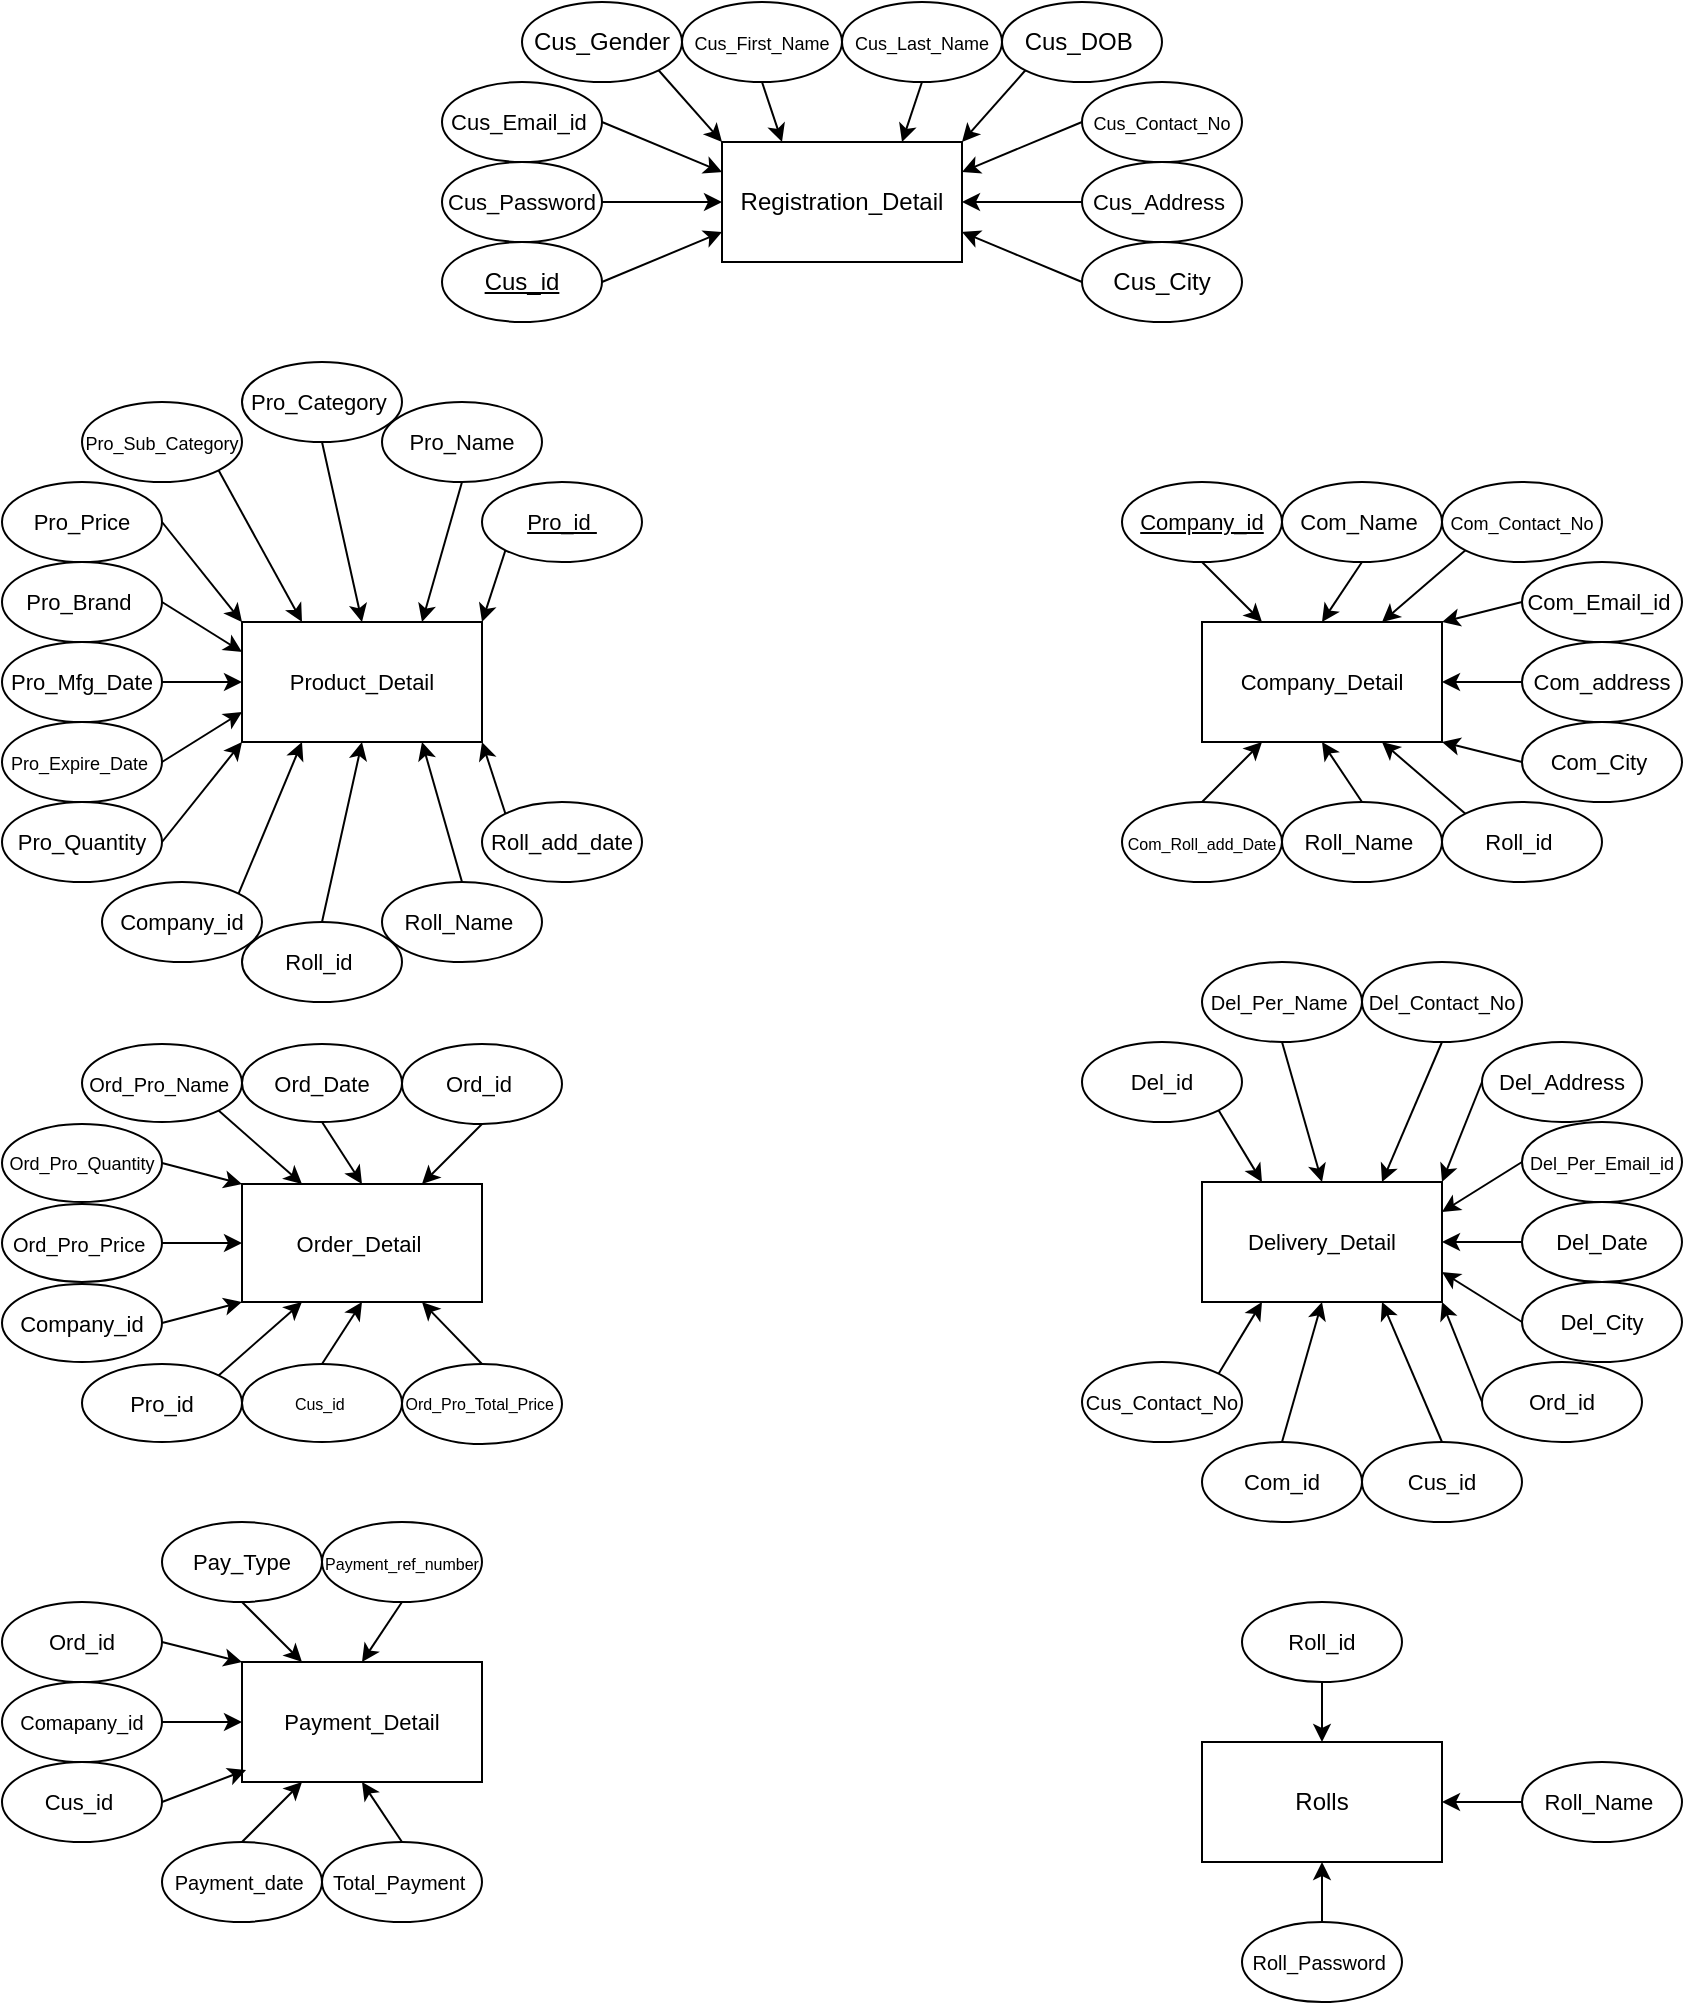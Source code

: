 <mxfile version="20.3.0" type="device"><diagram id="hBMPsAE2N7qUpbI9i4XN" name="Page-1"><mxGraphModel dx="868" dy="488" grid="1" gridSize="10" guides="1" tooltips="1" connect="1" arrows="1" fold="1" page="0" pageScale="1" pageWidth="850" pageHeight="1100" math="0" shadow="0"><root><mxCell id="0"/><mxCell id="1" parent="0"/><mxCell id="A3u_WLfaqx97i7VMWhvK-1" value="Registration_Detail" style="rounded=0;whiteSpace=wrap;html=1;" vertex="1" parent="1"><mxGeometry x="360" y="110" width="120" height="60" as="geometry"/></mxCell><mxCell id="A3u_WLfaqx97i7VMWhvK-28" style="edgeStyle=none;rounded=0;orthogonalLoop=1;jettySize=auto;html=1;exitX=1;exitY=0.5;exitDx=0;exitDy=0;entryX=0;entryY=0.25;entryDx=0;entryDy=0;fontSize=11;" edge="1" parent="1" source="A3u_WLfaqx97i7VMWhvK-2" target="A3u_WLfaqx97i7VMWhvK-1"><mxGeometry relative="1" as="geometry"/></mxCell><mxCell id="A3u_WLfaqx97i7VMWhvK-2" value="&lt;font style=&quot;font-size: 11px;&quot;&gt;Cus_Email_id&amp;nbsp;&lt;/font&gt;" style="ellipse;whiteSpace=wrap;html=1;" vertex="1" parent="1"><mxGeometry x="220" y="80" width="80" height="40" as="geometry"/></mxCell><mxCell id="A3u_WLfaqx97i7VMWhvK-30" style="edgeStyle=none;rounded=0;orthogonalLoop=1;jettySize=auto;html=1;exitX=1;exitY=0.5;exitDx=0;exitDy=0;entryX=0;entryY=0.75;entryDx=0;entryDy=0;fontSize=11;" edge="1" parent="1" source="A3u_WLfaqx97i7VMWhvK-3" target="A3u_WLfaqx97i7VMWhvK-1"><mxGeometry relative="1" as="geometry"/></mxCell><mxCell id="A3u_WLfaqx97i7VMWhvK-3" value="&lt;u&gt;Cus_id&lt;/u&gt;" style="ellipse;whiteSpace=wrap;html=1;" vertex="1" parent="1"><mxGeometry x="220" y="160" width="80" height="40" as="geometry"/></mxCell><mxCell id="A3u_WLfaqx97i7VMWhvK-29" style="edgeStyle=none;rounded=0;orthogonalLoop=1;jettySize=auto;html=1;exitX=1;exitY=0.5;exitDx=0;exitDy=0;entryX=0;entryY=0.5;entryDx=0;entryDy=0;fontSize=11;" edge="1" parent="1" source="A3u_WLfaqx97i7VMWhvK-4" target="A3u_WLfaqx97i7VMWhvK-1"><mxGeometry relative="1" as="geometry"/></mxCell><mxCell id="A3u_WLfaqx97i7VMWhvK-4" value="&lt;font style=&quot;font-size: 11px;&quot;&gt;Cus_Password&lt;/font&gt;" style="ellipse;whiteSpace=wrap;html=1;" vertex="1" parent="1"><mxGeometry x="220" y="120" width="80" height="40" as="geometry"/></mxCell><mxCell id="A3u_WLfaqx97i7VMWhvK-27" style="edgeStyle=none;rounded=0;orthogonalLoop=1;jettySize=auto;html=1;exitX=1;exitY=1;exitDx=0;exitDy=0;entryX=0;entryY=0;entryDx=0;entryDy=0;fontSize=11;" edge="1" parent="1" source="A3u_WLfaqx97i7VMWhvK-5" target="A3u_WLfaqx97i7VMWhvK-1"><mxGeometry relative="1" as="geometry"/></mxCell><mxCell id="A3u_WLfaqx97i7VMWhvK-5" value="Cus_Gender" style="ellipse;whiteSpace=wrap;html=1;" vertex="1" parent="1"><mxGeometry x="260" y="40" width="80" height="40" as="geometry"/></mxCell><mxCell id="A3u_WLfaqx97i7VMWhvK-26" style="edgeStyle=none;rounded=0;orthogonalLoop=1;jettySize=auto;html=1;exitX=0.5;exitY=1;exitDx=0;exitDy=0;entryX=0.25;entryY=0;entryDx=0;entryDy=0;fontSize=11;" edge="1" parent="1" source="A3u_WLfaqx97i7VMWhvK-6" target="A3u_WLfaqx97i7VMWhvK-1"><mxGeometry relative="1" as="geometry"/></mxCell><mxCell id="A3u_WLfaqx97i7VMWhvK-6" value="&lt;p style=&quot;line-height: 0.9;&quot;&gt;&lt;font style=&quot;font-size: 9px;&quot;&gt;Cus_First_Name&lt;/font&gt;&lt;/p&gt;" style="ellipse;whiteSpace=wrap;html=1;" vertex="1" parent="1"><mxGeometry x="340" y="40" width="80" height="40" as="geometry"/></mxCell><mxCell id="A3u_WLfaqx97i7VMWhvK-25" style="edgeStyle=none;rounded=0;orthogonalLoop=1;jettySize=auto;html=1;exitX=0.5;exitY=1;exitDx=0;exitDy=0;entryX=0.75;entryY=0;entryDx=0;entryDy=0;fontSize=11;" edge="1" parent="1" source="A3u_WLfaqx97i7VMWhvK-7" target="A3u_WLfaqx97i7VMWhvK-1"><mxGeometry relative="1" as="geometry"/></mxCell><mxCell id="A3u_WLfaqx97i7VMWhvK-7" value="&lt;font style=&quot;font-size: 9px;&quot;&gt;Cus_Last_Name&lt;/font&gt;" style="ellipse;whiteSpace=wrap;html=1;" vertex="1" parent="1"><mxGeometry x="420" y="40" width="80" height="40" as="geometry"/></mxCell><mxCell id="A3u_WLfaqx97i7VMWhvK-24" style="edgeStyle=none;rounded=0;orthogonalLoop=1;jettySize=auto;html=1;exitX=0;exitY=1;exitDx=0;exitDy=0;entryX=1;entryY=0;entryDx=0;entryDy=0;fontSize=11;" edge="1" parent="1" source="A3u_WLfaqx97i7VMWhvK-8" target="A3u_WLfaqx97i7VMWhvK-1"><mxGeometry relative="1" as="geometry"/></mxCell><mxCell id="A3u_WLfaqx97i7VMWhvK-8" value="Cus_DOB&amp;nbsp;" style="ellipse;whiteSpace=wrap;html=1;" vertex="1" parent="1"><mxGeometry x="500" y="40" width="80" height="40" as="geometry"/></mxCell><mxCell id="A3u_WLfaqx97i7VMWhvK-31" style="edgeStyle=none;rounded=0;orthogonalLoop=1;jettySize=auto;html=1;exitX=0;exitY=0.5;exitDx=0;exitDy=0;entryX=1;entryY=0.25;entryDx=0;entryDy=0;fontSize=11;" edge="1" parent="1" source="A3u_WLfaqx97i7VMWhvK-9" target="A3u_WLfaqx97i7VMWhvK-1"><mxGeometry relative="1" as="geometry"/></mxCell><mxCell id="A3u_WLfaqx97i7VMWhvK-9" value="&lt;span style=&quot;font-size: 9px;&quot;&gt;Cus_Contact_No&lt;/span&gt;" style="ellipse;whiteSpace=wrap;html=1;" vertex="1" parent="1"><mxGeometry x="540" y="80" width="80" height="40" as="geometry"/></mxCell><mxCell id="A3u_WLfaqx97i7VMWhvK-32" style="edgeStyle=none;rounded=0;orthogonalLoop=1;jettySize=auto;html=1;exitX=0;exitY=0.5;exitDx=0;exitDy=0;entryX=1;entryY=0.5;entryDx=0;entryDy=0;fontSize=11;" edge="1" parent="1" source="A3u_WLfaqx97i7VMWhvK-10" target="A3u_WLfaqx97i7VMWhvK-1"><mxGeometry relative="1" as="geometry"/></mxCell><mxCell id="A3u_WLfaqx97i7VMWhvK-10" value="&lt;font style=&quot;font-size: 11px;&quot;&gt;Cus_Address&amp;nbsp;&lt;/font&gt;" style="ellipse;whiteSpace=wrap;html=1;" vertex="1" parent="1"><mxGeometry x="540" y="120" width="80" height="40" as="geometry"/></mxCell><mxCell id="A3u_WLfaqx97i7VMWhvK-33" style="edgeStyle=none;rounded=0;orthogonalLoop=1;jettySize=auto;html=1;exitX=0;exitY=0.5;exitDx=0;exitDy=0;entryX=1;entryY=0.75;entryDx=0;entryDy=0;fontSize=11;" edge="1" parent="1" source="A3u_WLfaqx97i7VMWhvK-11" target="A3u_WLfaqx97i7VMWhvK-1"><mxGeometry relative="1" as="geometry"/></mxCell><mxCell id="A3u_WLfaqx97i7VMWhvK-11" value="Cus_City" style="ellipse;whiteSpace=wrap;html=1;" vertex="1" parent="1"><mxGeometry x="540" y="160" width="80" height="40" as="geometry"/></mxCell><mxCell id="A3u_WLfaqx97i7VMWhvK-34" value="Product_Detail" style="rounded=0;whiteSpace=wrap;html=1;fontSize=11;" vertex="1" parent="1"><mxGeometry x="120" y="350" width="120" height="60" as="geometry"/></mxCell><mxCell id="A3u_WLfaqx97i7VMWhvK-55" style="edgeStyle=none;rounded=0;orthogonalLoop=1;jettySize=auto;html=1;exitX=1;exitY=0.5;exitDx=0;exitDy=0;entryX=0;entryY=0.5;entryDx=0;entryDy=0;fontSize=9;" edge="1" parent="1" source="A3u_WLfaqx97i7VMWhvK-35" target="A3u_WLfaqx97i7VMWhvK-34"><mxGeometry relative="1" as="geometry"/></mxCell><mxCell id="A3u_WLfaqx97i7VMWhvK-35" value="Pro_Mfg_Date" style="ellipse;whiteSpace=wrap;html=1;fontSize=11;" vertex="1" parent="1"><mxGeometry y="360" width="80" height="40" as="geometry"/></mxCell><mxCell id="A3u_WLfaqx97i7VMWhvK-49" style="edgeStyle=none;rounded=0;orthogonalLoop=1;jettySize=auto;html=1;exitX=0;exitY=1;exitDx=0;exitDy=0;entryX=1;entryY=0;entryDx=0;entryDy=0;fontSize=9;" edge="1" parent="1" source="A3u_WLfaqx97i7VMWhvK-37" target="A3u_WLfaqx97i7VMWhvK-34"><mxGeometry relative="1" as="geometry"/></mxCell><mxCell id="A3u_WLfaqx97i7VMWhvK-37" value="&lt;u&gt;Pro_id&amp;nbsp;&lt;/u&gt;" style="ellipse;whiteSpace=wrap;html=1;fontSize=11;" vertex="1" parent="1"><mxGeometry x="240" y="280" width="80" height="40" as="geometry"/></mxCell><mxCell id="A3u_WLfaqx97i7VMWhvK-51" style="edgeStyle=none;rounded=0;orthogonalLoop=1;jettySize=auto;html=1;exitX=0.5;exitY=1;exitDx=0;exitDy=0;entryX=0.5;entryY=0;entryDx=0;entryDy=0;fontSize=9;" edge="1" parent="1" source="A3u_WLfaqx97i7VMWhvK-38" target="A3u_WLfaqx97i7VMWhvK-34"><mxGeometry relative="1" as="geometry"/></mxCell><mxCell id="A3u_WLfaqx97i7VMWhvK-38" value="Pro_Category&amp;nbsp;" style="ellipse;whiteSpace=wrap;html=1;fontSize=11;" vertex="1" parent="1"><mxGeometry x="120" y="220" width="80" height="40" as="geometry"/></mxCell><mxCell id="A3u_WLfaqx97i7VMWhvK-59" style="edgeStyle=none;rounded=0;orthogonalLoop=1;jettySize=auto;html=1;exitX=0.5;exitY=0;exitDx=0;exitDy=0;entryX=0.5;entryY=1;entryDx=0;entryDy=0;fontSize=9;" edge="1" parent="1" source="A3u_WLfaqx97i7VMWhvK-39" target="A3u_WLfaqx97i7VMWhvK-34"><mxGeometry relative="1" as="geometry"/></mxCell><mxCell id="A3u_WLfaqx97i7VMWhvK-39" value="Roll_id&amp;nbsp;" style="ellipse;whiteSpace=wrap;html=1;fontSize=11;" vertex="1" parent="1"><mxGeometry x="120" y="500" width="80" height="40" as="geometry"/></mxCell><mxCell id="A3u_WLfaqx97i7VMWhvK-57" style="edgeStyle=none;rounded=0;orthogonalLoop=1;jettySize=auto;html=1;exitX=1;exitY=0.5;exitDx=0;exitDy=0;entryX=0;entryY=1;entryDx=0;entryDy=0;fontSize=9;" edge="1" parent="1" source="A3u_WLfaqx97i7VMWhvK-40" target="A3u_WLfaqx97i7VMWhvK-34"><mxGeometry relative="1" as="geometry"/></mxCell><mxCell id="A3u_WLfaqx97i7VMWhvK-40" value="Pro_Quantity" style="ellipse;whiteSpace=wrap;html=1;fontSize=11;" vertex="1" parent="1"><mxGeometry y="440" width="80" height="40" as="geometry"/></mxCell><mxCell id="A3u_WLfaqx97i7VMWhvK-58" style="edgeStyle=none;rounded=0;orthogonalLoop=1;jettySize=auto;html=1;exitX=1;exitY=0;exitDx=0;exitDy=0;entryX=0.25;entryY=1;entryDx=0;entryDy=0;fontSize=9;" edge="1" parent="1" source="A3u_WLfaqx97i7VMWhvK-41" target="A3u_WLfaqx97i7VMWhvK-34"><mxGeometry relative="1" as="geometry"/></mxCell><mxCell id="A3u_WLfaqx97i7VMWhvK-41" value="Company_id" style="ellipse;whiteSpace=wrap;html=1;fontSize=11;" vertex="1" parent="1"><mxGeometry x="50" y="480" width="80" height="40" as="geometry"/></mxCell><mxCell id="A3u_WLfaqx97i7VMWhvK-60" style="edgeStyle=none;rounded=0;orthogonalLoop=1;jettySize=auto;html=1;exitX=0.5;exitY=0;exitDx=0;exitDy=0;entryX=0.75;entryY=1;entryDx=0;entryDy=0;fontSize=9;" edge="1" parent="1" source="A3u_WLfaqx97i7VMWhvK-42" target="A3u_WLfaqx97i7VMWhvK-34"><mxGeometry relative="1" as="geometry"/></mxCell><mxCell id="A3u_WLfaqx97i7VMWhvK-42" value="Roll_Name&amp;nbsp;" style="ellipse;whiteSpace=wrap;html=1;fontSize=11;" vertex="1" parent="1"><mxGeometry x="190" y="480" width="80" height="40" as="geometry"/></mxCell><mxCell id="A3u_WLfaqx97i7VMWhvK-61" style="edgeStyle=none;rounded=0;orthogonalLoop=1;jettySize=auto;html=1;exitX=0;exitY=0;exitDx=0;exitDy=0;entryX=1;entryY=1;entryDx=0;entryDy=0;fontSize=9;" edge="1" parent="1" source="A3u_WLfaqx97i7VMWhvK-43" target="A3u_WLfaqx97i7VMWhvK-34"><mxGeometry relative="1" as="geometry"/></mxCell><mxCell id="A3u_WLfaqx97i7VMWhvK-43" value="Roll_add_date" style="ellipse;whiteSpace=wrap;html=1;fontSize=11;" vertex="1" parent="1"><mxGeometry x="240" y="440" width="80" height="40" as="geometry"/></mxCell><mxCell id="A3u_WLfaqx97i7VMWhvK-56" style="edgeStyle=none;rounded=0;orthogonalLoop=1;jettySize=auto;html=1;exitX=1;exitY=0.5;exitDx=0;exitDy=0;entryX=0;entryY=0.75;entryDx=0;entryDy=0;fontSize=9;" edge="1" parent="1" source="A3u_WLfaqx97i7VMWhvK-44" target="A3u_WLfaqx97i7VMWhvK-34"><mxGeometry relative="1" as="geometry"/></mxCell><mxCell id="A3u_WLfaqx97i7VMWhvK-44" value="&lt;font style=&quot;font-size: 9px;&quot;&gt;Pro_Expire_Date&amp;nbsp;&lt;/font&gt;" style="ellipse;whiteSpace=wrap;html=1;fontSize=11;" vertex="1" parent="1"><mxGeometry y="400" width="80" height="40" as="geometry"/></mxCell><mxCell id="A3u_WLfaqx97i7VMWhvK-54" style="edgeStyle=none;rounded=0;orthogonalLoop=1;jettySize=auto;html=1;exitX=1;exitY=0.5;exitDx=0;exitDy=0;entryX=0;entryY=0.25;entryDx=0;entryDy=0;fontSize=9;" edge="1" parent="1" source="A3u_WLfaqx97i7VMWhvK-45" target="A3u_WLfaqx97i7VMWhvK-34"><mxGeometry relative="1" as="geometry"/></mxCell><mxCell id="A3u_WLfaqx97i7VMWhvK-45" value="Pro_Brand&amp;nbsp;" style="ellipse;whiteSpace=wrap;html=1;fontSize=11;" vertex="1" parent="1"><mxGeometry y="320" width="80" height="40" as="geometry"/></mxCell><mxCell id="A3u_WLfaqx97i7VMWhvK-53" style="edgeStyle=none;rounded=0;orthogonalLoop=1;jettySize=auto;html=1;exitX=1;exitY=0.5;exitDx=0;exitDy=0;entryX=0;entryY=0;entryDx=0;entryDy=0;fontSize=9;" edge="1" parent="1" source="A3u_WLfaqx97i7VMWhvK-46" target="A3u_WLfaqx97i7VMWhvK-34"><mxGeometry relative="1" as="geometry"/></mxCell><mxCell id="A3u_WLfaqx97i7VMWhvK-46" value="Pro_Price" style="ellipse;whiteSpace=wrap;html=1;fontSize=11;" vertex="1" parent="1"><mxGeometry y="280" width="80" height="40" as="geometry"/></mxCell><mxCell id="A3u_WLfaqx97i7VMWhvK-52" style="edgeStyle=none;rounded=0;orthogonalLoop=1;jettySize=auto;html=1;exitX=1;exitY=1;exitDx=0;exitDy=0;entryX=0.25;entryY=0;entryDx=0;entryDy=0;fontSize=9;" edge="1" parent="1" source="A3u_WLfaqx97i7VMWhvK-47" target="A3u_WLfaqx97i7VMWhvK-34"><mxGeometry relative="1" as="geometry"/></mxCell><mxCell id="A3u_WLfaqx97i7VMWhvK-47" value="&lt;font style=&quot;font-size: 9px;&quot;&gt;Pro_Sub_Category&lt;/font&gt;" style="ellipse;whiteSpace=wrap;html=1;fontSize=11;" vertex="1" parent="1"><mxGeometry x="40" y="240" width="80" height="40" as="geometry"/></mxCell><mxCell id="A3u_WLfaqx97i7VMWhvK-50" style="edgeStyle=none;rounded=0;orthogonalLoop=1;jettySize=auto;html=1;exitX=0.5;exitY=1;exitDx=0;exitDy=0;entryX=0.75;entryY=0;entryDx=0;entryDy=0;fontSize=9;" edge="1" parent="1" source="A3u_WLfaqx97i7VMWhvK-48" target="A3u_WLfaqx97i7VMWhvK-34"><mxGeometry relative="1" as="geometry"/></mxCell><mxCell id="A3u_WLfaqx97i7VMWhvK-48" value="Pro_Name" style="ellipse;whiteSpace=wrap;html=1;fontSize=11;" vertex="1" parent="1"><mxGeometry x="190" y="240" width="80" height="40" as="geometry"/></mxCell><mxCell id="A3u_WLfaqx97i7VMWhvK-62" value="&lt;font style=&quot;font-size: 11px;&quot;&gt;Company_Detail&lt;/font&gt;" style="rounded=0;whiteSpace=wrap;html=1;fontSize=9;" vertex="1" parent="1"><mxGeometry x="600" y="350" width="120" height="60" as="geometry"/></mxCell><mxCell id="A3u_WLfaqx97i7VMWhvK-75" style="edgeStyle=none;rounded=0;orthogonalLoop=1;jettySize=auto;html=1;exitX=0;exitY=1;exitDx=0;exitDy=0;entryX=0.75;entryY=0;entryDx=0;entryDy=0;fontSize=8;" edge="1" parent="1" source="A3u_WLfaqx97i7VMWhvK-63" target="A3u_WLfaqx97i7VMWhvK-62"><mxGeometry relative="1" as="geometry"/></mxCell><mxCell id="A3u_WLfaqx97i7VMWhvK-63" value="&lt;font style=&quot;font-size: 9px;&quot;&gt;Com_Contact_No&lt;/font&gt;" style="ellipse;whiteSpace=wrap;html=1;fontSize=11;" vertex="1" parent="1"><mxGeometry x="720" y="280" width="80" height="40" as="geometry"/></mxCell><mxCell id="A3u_WLfaqx97i7VMWhvK-73" style="edgeStyle=none;rounded=0;orthogonalLoop=1;jettySize=auto;html=1;exitX=0.5;exitY=1;exitDx=0;exitDy=0;entryX=0.5;entryY=0;entryDx=0;entryDy=0;fontSize=8;" edge="1" parent="1" source="A3u_WLfaqx97i7VMWhvK-64" target="A3u_WLfaqx97i7VMWhvK-62"><mxGeometry relative="1" as="geometry"/></mxCell><mxCell id="A3u_WLfaqx97i7VMWhvK-64" value="Com_Name&amp;nbsp;" style="ellipse;whiteSpace=wrap;html=1;fontSize=11;" vertex="1" parent="1"><mxGeometry x="640" y="280" width="80" height="40" as="geometry"/></mxCell><mxCell id="A3u_WLfaqx97i7VMWhvK-72" style="edgeStyle=none;rounded=0;orthogonalLoop=1;jettySize=auto;html=1;exitX=0.5;exitY=1;exitDx=0;exitDy=0;fontSize=8;" edge="1" parent="1" source="A3u_WLfaqx97i7VMWhvK-65" target="A3u_WLfaqx97i7VMWhvK-62"><mxGeometry relative="1" as="geometry"/></mxCell><mxCell id="A3u_WLfaqx97i7VMWhvK-65" value="&lt;u&gt;Company_id&lt;/u&gt;" style="ellipse;whiteSpace=wrap;html=1;fontSize=11;" vertex="1" parent="1"><mxGeometry x="560" y="280" width="80" height="40" as="geometry"/></mxCell><mxCell id="A3u_WLfaqx97i7VMWhvK-79" style="edgeStyle=none;rounded=0;orthogonalLoop=1;jettySize=auto;html=1;exitX=0;exitY=0;exitDx=0;exitDy=0;entryX=0.75;entryY=1;entryDx=0;entryDy=0;fontSize=8;" edge="1" parent="1" source="A3u_WLfaqx97i7VMWhvK-66" target="A3u_WLfaqx97i7VMWhvK-62"><mxGeometry relative="1" as="geometry"/></mxCell><mxCell id="A3u_WLfaqx97i7VMWhvK-66" value="Roll_id&amp;nbsp;" style="ellipse;whiteSpace=wrap;html=1;fontSize=11;" vertex="1" parent="1"><mxGeometry x="720" y="440" width="80" height="40" as="geometry"/></mxCell><mxCell id="A3u_WLfaqx97i7VMWhvK-80" style="edgeStyle=none;rounded=0;orthogonalLoop=1;jettySize=auto;html=1;exitX=0.5;exitY=0;exitDx=0;exitDy=0;entryX=0.5;entryY=1;entryDx=0;entryDy=0;fontSize=8;" edge="1" parent="1" source="A3u_WLfaqx97i7VMWhvK-67" target="A3u_WLfaqx97i7VMWhvK-62"><mxGeometry relative="1" as="geometry"/></mxCell><mxCell id="A3u_WLfaqx97i7VMWhvK-67" value="Roll_Name&amp;nbsp;" style="ellipse;whiteSpace=wrap;html=1;fontSize=11;" vertex="1" parent="1"><mxGeometry x="640" y="440" width="80" height="40" as="geometry"/></mxCell><mxCell id="A3u_WLfaqx97i7VMWhvK-81" style="edgeStyle=none;rounded=0;orthogonalLoop=1;jettySize=auto;html=1;exitX=0.5;exitY=0;exitDx=0;exitDy=0;entryX=0.25;entryY=1;entryDx=0;entryDy=0;fontSize=8;" edge="1" parent="1" source="A3u_WLfaqx97i7VMWhvK-68" target="A3u_WLfaqx97i7VMWhvK-62"><mxGeometry relative="1" as="geometry"/></mxCell><mxCell id="A3u_WLfaqx97i7VMWhvK-68" value="&lt;font style=&quot;font-size: 8px;&quot;&gt;Com_Roll_add_Date&lt;/font&gt;" style="ellipse;whiteSpace=wrap;html=1;fontSize=11;" vertex="1" parent="1"><mxGeometry x="560" y="440" width="80" height="40" as="geometry"/></mxCell><mxCell id="A3u_WLfaqx97i7VMWhvK-78" style="edgeStyle=none;rounded=0;orthogonalLoop=1;jettySize=auto;html=1;exitX=0;exitY=0.5;exitDx=0;exitDy=0;entryX=1;entryY=1;entryDx=0;entryDy=0;fontSize=8;" edge="1" parent="1" source="A3u_WLfaqx97i7VMWhvK-69" target="A3u_WLfaqx97i7VMWhvK-62"><mxGeometry relative="1" as="geometry"/></mxCell><mxCell id="A3u_WLfaqx97i7VMWhvK-69" value="Com_City&amp;nbsp;" style="ellipse;whiteSpace=wrap;html=1;fontSize=11;" vertex="1" parent="1"><mxGeometry x="760" y="400" width="80" height="40" as="geometry"/></mxCell><mxCell id="A3u_WLfaqx97i7VMWhvK-76" style="edgeStyle=none;rounded=0;orthogonalLoop=1;jettySize=auto;html=1;exitX=0;exitY=0.5;exitDx=0;exitDy=0;entryX=1;entryY=0;entryDx=0;entryDy=0;fontSize=8;" edge="1" parent="1" source="A3u_WLfaqx97i7VMWhvK-70" target="A3u_WLfaqx97i7VMWhvK-62"><mxGeometry relative="1" as="geometry"/></mxCell><mxCell id="A3u_WLfaqx97i7VMWhvK-70" value="Com_Email_id&amp;nbsp;" style="ellipse;whiteSpace=wrap;html=1;fontSize=11;" vertex="1" parent="1"><mxGeometry x="760" y="320" width="80" height="40" as="geometry"/></mxCell><mxCell id="A3u_WLfaqx97i7VMWhvK-77" style="edgeStyle=none;rounded=0;orthogonalLoop=1;jettySize=auto;html=1;exitX=0;exitY=0.5;exitDx=0;exitDy=0;entryX=1;entryY=0.5;entryDx=0;entryDy=0;fontSize=8;" edge="1" parent="1" source="A3u_WLfaqx97i7VMWhvK-71" target="A3u_WLfaqx97i7VMWhvK-62"><mxGeometry relative="1" as="geometry"/></mxCell><mxCell id="A3u_WLfaqx97i7VMWhvK-71" value="Com_address" style="ellipse;whiteSpace=wrap;html=1;fontSize=11;" vertex="1" parent="1"><mxGeometry x="760" y="360" width="80" height="40" as="geometry"/></mxCell><mxCell id="A3u_WLfaqx97i7VMWhvK-82" value="&lt;font style=&quot;font-size: 11px;&quot;&gt;Order_Detail&amp;nbsp;&lt;/font&gt;" style="rounded=0;whiteSpace=wrap;html=1;fontSize=8;" vertex="1" parent="1"><mxGeometry x="120" y="631" width="120" height="59" as="geometry"/></mxCell><mxCell id="A3u_WLfaqx97i7VMWhvK-94" style="edgeStyle=none;rounded=0;orthogonalLoop=1;jettySize=auto;html=1;exitX=1;exitY=1;exitDx=0;exitDy=0;entryX=0.25;entryY=0;entryDx=0;entryDy=0;fontSize=11;" edge="1" parent="1" source="A3u_WLfaqx97i7VMWhvK-83" target="A3u_WLfaqx97i7VMWhvK-82"><mxGeometry relative="1" as="geometry"/></mxCell><mxCell id="A3u_WLfaqx97i7VMWhvK-83" value="&lt;font style=&quot;font-size: 10px;&quot;&gt;Ord_Pro_Name&amp;nbsp;&lt;/font&gt;" style="ellipse;whiteSpace=wrap;html=1;fontSize=8;" vertex="1" parent="1"><mxGeometry x="40" y="561" width="80" height="39" as="geometry"/></mxCell><mxCell id="A3u_WLfaqx97i7VMWhvK-98" style="edgeStyle=none;rounded=0;orthogonalLoop=1;jettySize=auto;html=1;exitX=1;exitY=0;exitDx=0;exitDy=0;entryX=0.25;entryY=1;entryDx=0;entryDy=0;fontSize=11;" edge="1" parent="1" source="A3u_WLfaqx97i7VMWhvK-84" target="A3u_WLfaqx97i7VMWhvK-82"><mxGeometry relative="1" as="geometry"/></mxCell><mxCell id="A3u_WLfaqx97i7VMWhvK-84" value="&lt;font style=&quot;font-size: 11px;&quot;&gt;Pro_id&lt;/font&gt;" style="ellipse;whiteSpace=wrap;html=1;fontSize=8;" vertex="1" parent="1"><mxGeometry x="40" y="721" width="80" height="39" as="geometry"/></mxCell><mxCell id="A3u_WLfaqx97i7VMWhvK-99" style="edgeStyle=none;rounded=0;orthogonalLoop=1;jettySize=auto;html=1;exitX=0.5;exitY=0;exitDx=0;exitDy=0;entryX=0.5;entryY=1;entryDx=0;entryDy=0;fontSize=11;" edge="1" parent="1" source="A3u_WLfaqx97i7VMWhvK-85" target="A3u_WLfaqx97i7VMWhvK-82"><mxGeometry relative="1" as="geometry"/></mxCell><mxCell id="A3u_WLfaqx97i7VMWhvK-85" value="Cus_id&amp;nbsp;" style="ellipse;whiteSpace=wrap;html=1;fontSize=8;" vertex="1" parent="1"><mxGeometry x="120" y="721" width="80" height="39" as="geometry"/></mxCell><mxCell id="A3u_WLfaqx97i7VMWhvK-92" style="edgeStyle=none;rounded=0;orthogonalLoop=1;jettySize=auto;html=1;exitX=0.5;exitY=1;exitDx=0;exitDy=0;entryX=0.75;entryY=0;entryDx=0;entryDy=0;fontSize=11;" edge="1" parent="1" source="A3u_WLfaqx97i7VMWhvK-86" target="A3u_WLfaqx97i7VMWhvK-82"><mxGeometry relative="1" as="geometry"/></mxCell><mxCell id="A3u_WLfaqx97i7VMWhvK-86" value="&lt;font style=&quot;font-size: 11px;&quot;&gt;Ord_id&amp;nbsp;&lt;/font&gt;" style="ellipse;whiteSpace=wrap;html=1;fontSize=8;" vertex="1" parent="1"><mxGeometry x="200" y="561" width="80" height="40" as="geometry"/></mxCell><mxCell id="A3u_WLfaqx97i7VMWhvK-93" style="edgeStyle=none;rounded=0;orthogonalLoop=1;jettySize=auto;html=1;exitX=0.5;exitY=1;exitDx=0;exitDy=0;entryX=0.5;entryY=0;entryDx=0;entryDy=0;fontSize=11;" edge="1" parent="1" source="A3u_WLfaqx97i7VMWhvK-87" target="A3u_WLfaqx97i7VMWhvK-82"><mxGeometry relative="1" as="geometry"/></mxCell><mxCell id="A3u_WLfaqx97i7VMWhvK-87" value="&lt;font style=&quot;font-size: 11px;&quot;&gt;Ord_Date&lt;/font&gt;" style="ellipse;whiteSpace=wrap;html=1;fontSize=8;" vertex="1" parent="1"><mxGeometry x="120" y="561" width="80" height="39" as="geometry"/></mxCell><mxCell id="A3u_WLfaqx97i7VMWhvK-96" style="edgeStyle=none;rounded=0;orthogonalLoop=1;jettySize=auto;html=1;exitX=1;exitY=0.5;exitDx=0;exitDy=0;entryX=0;entryY=0;entryDx=0;entryDy=0;fontSize=11;" edge="1" parent="1" source="A3u_WLfaqx97i7VMWhvK-88" target="A3u_WLfaqx97i7VMWhvK-82"><mxGeometry relative="1" as="geometry"/></mxCell><mxCell id="A3u_WLfaqx97i7VMWhvK-88" value="&lt;font style=&quot;font-size: 9px;&quot;&gt;Ord_Pro_Quantity&lt;/font&gt;" style="ellipse;whiteSpace=wrap;html=1;fontSize=8;" vertex="1" parent="1"><mxGeometry y="601" width="80" height="39" as="geometry"/></mxCell><mxCell id="A3u_WLfaqx97i7VMWhvK-97" style="edgeStyle=none;rounded=0;orthogonalLoop=1;jettySize=auto;html=1;exitX=1;exitY=0.5;exitDx=0;exitDy=0;entryX=0;entryY=1;entryDx=0;entryDy=0;fontSize=11;" edge="1" parent="1" source="A3u_WLfaqx97i7VMWhvK-89" target="A3u_WLfaqx97i7VMWhvK-82"><mxGeometry relative="1" as="geometry"/></mxCell><mxCell id="A3u_WLfaqx97i7VMWhvK-89" value="&lt;font style=&quot;font-size: 11px;&quot;&gt;Company_id&lt;/font&gt;" style="ellipse;whiteSpace=wrap;html=1;fontSize=8;" vertex="1" parent="1"><mxGeometry y="681" width="80" height="39" as="geometry"/></mxCell><mxCell id="A3u_WLfaqx97i7VMWhvK-95" style="edgeStyle=none;rounded=0;orthogonalLoop=1;jettySize=auto;html=1;exitX=1;exitY=0.5;exitDx=0;exitDy=0;entryX=0;entryY=0.5;entryDx=0;entryDy=0;fontSize=11;" edge="1" parent="1" source="A3u_WLfaqx97i7VMWhvK-90" target="A3u_WLfaqx97i7VMWhvK-82"><mxGeometry relative="1" as="geometry"/></mxCell><mxCell id="A3u_WLfaqx97i7VMWhvK-90" value="&lt;font style=&quot;font-size: 10px;&quot;&gt;Ord_Pro_Price&amp;nbsp;&lt;/font&gt;" style="ellipse;whiteSpace=wrap;html=1;fontSize=8;" vertex="1" parent="1"><mxGeometry y="641" width="80" height="39" as="geometry"/></mxCell><mxCell id="A3u_WLfaqx97i7VMWhvK-100" style="edgeStyle=none;rounded=0;orthogonalLoop=1;jettySize=auto;html=1;exitX=0.5;exitY=0;exitDx=0;exitDy=0;entryX=0.75;entryY=1;entryDx=0;entryDy=0;fontSize=11;" edge="1" parent="1" source="A3u_WLfaqx97i7VMWhvK-91" target="A3u_WLfaqx97i7VMWhvK-82"><mxGeometry relative="1" as="geometry"/></mxCell><mxCell id="A3u_WLfaqx97i7VMWhvK-91" value="Ord_Pro_Total_Price&amp;nbsp;" style="ellipse;whiteSpace=wrap;html=1;fontSize=8;" vertex="1" parent="1"><mxGeometry x="200" y="721" width="80" height="40" as="geometry"/></mxCell><mxCell id="A3u_WLfaqx97i7VMWhvK-101" value="Delivery_Detail" style="rounded=0;whiteSpace=wrap;html=1;fontSize=11;" vertex="1" parent="1"><mxGeometry x="600" y="630" width="120" height="60" as="geometry"/></mxCell><mxCell id="A3u_WLfaqx97i7VMWhvK-125" style="edgeStyle=none;rounded=0;orthogonalLoop=1;jettySize=auto;html=1;exitX=1;exitY=0;exitDx=0;exitDy=0;entryX=0.25;entryY=1;entryDx=0;entryDy=0;fontSize=10;" edge="1" parent="1" source="A3u_WLfaqx97i7VMWhvK-102" target="A3u_WLfaqx97i7VMWhvK-101"><mxGeometry relative="1" as="geometry"/></mxCell><mxCell id="A3u_WLfaqx97i7VMWhvK-102" value="&lt;font style=&quot;font-size: 10px;&quot;&gt;Cus_Contact_No&lt;/font&gt;" style="ellipse;whiteSpace=wrap;html=1;fontSize=11;" vertex="1" parent="1"><mxGeometry x="540" y="720" width="80" height="40" as="geometry"/></mxCell><mxCell id="A3u_WLfaqx97i7VMWhvK-114" style="edgeStyle=none;rounded=0;orthogonalLoop=1;jettySize=auto;html=1;exitX=1;exitY=1;exitDx=0;exitDy=0;entryX=0.25;entryY=0;entryDx=0;entryDy=0;fontSize=10;" edge="1" parent="1" source="A3u_WLfaqx97i7VMWhvK-103" target="A3u_WLfaqx97i7VMWhvK-101"><mxGeometry relative="1" as="geometry"/></mxCell><mxCell id="A3u_WLfaqx97i7VMWhvK-103" value="Del_id" style="ellipse;whiteSpace=wrap;html=1;fontSize=11;" vertex="1" parent="1"><mxGeometry x="540" y="560" width="80" height="40" as="geometry"/></mxCell><mxCell id="A3u_WLfaqx97i7VMWhvK-115" style="edgeStyle=none;rounded=0;orthogonalLoop=1;jettySize=auto;html=1;exitX=0.5;exitY=1;exitDx=0;exitDy=0;entryX=0.5;entryY=0;entryDx=0;entryDy=0;fontSize=10;" edge="1" parent="1" source="A3u_WLfaqx97i7VMWhvK-104" target="A3u_WLfaqx97i7VMWhvK-101"><mxGeometry relative="1" as="geometry"/></mxCell><mxCell id="A3u_WLfaqx97i7VMWhvK-104" value="&lt;font style=&quot;font-size: 10px;&quot;&gt;Del_Per_Name&amp;nbsp;&lt;/font&gt;" style="ellipse;whiteSpace=wrap;html=1;fontSize=11;" vertex="1" parent="1"><mxGeometry x="600" y="520" width="80" height="40" as="geometry"/></mxCell><mxCell id="A3u_WLfaqx97i7VMWhvK-124" style="edgeStyle=none;rounded=0;orthogonalLoop=1;jettySize=auto;html=1;exitX=0.5;exitY=0;exitDx=0;exitDy=0;entryX=0.5;entryY=1;entryDx=0;entryDy=0;fontSize=10;" edge="1" parent="1" source="A3u_WLfaqx97i7VMWhvK-105" target="A3u_WLfaqx97i7VMWhvK-101"><mxGeometry relative="1" as="geometry"/></mxCell><mxCell id="A3u_WLfaqx97i7VMWhvK-105" value="Com_id" style="ellipse;whiteSpace=wrap;html=1;fontSize=11;" vertex="1" parent="1"><mxGeometry x="600" y="760" width="80" height="40" as="geometry"/></mxCell><mxCell id="A3u_WLfaqx97i7VMWhvK-123" style="edgeStyle=none;rounded=0;orthogonalLoop=1;jettySize=auto;html=1;exitX=0.5;exitY=0;exitDx=0;exitDy=0;entryX=0.75;entryY=1;entryDx=0;entryDy=0;fontSize=10;" edge="1" parent="1" source="A3u_WLfaqx97i7VMWhvK-106" target="A3u_WLfaqx97i7VMWhvK-101"><mxGeometry relative="1" as="geometry"/></mxCell><mxCell id="A3u_WLfaqx97i7VMWhvK-106" value="Cus_id" style="ellipse;whiteSpace=wrap;html=1;fontSize=11;" vertex="1" parent="1"><mxGeometry x="680" y="760" width="80" height="40" as="geometry"/></mxCell><mxCell id="A3u_WLfaqx97i7VMWhvK-116" style="edgeStyle=none;rounded=0;orthogonalLoop=1;jettySize=auto;html=1;exitX=0.5;exitY=1;exitDx=0;exitDy=0;entryX=0.75;entryY=0;entryDx=0;entryDy=0;fontSize=10;" edge="1" parent="1" source="A3u_WLfaqx97i7VMWhvK-107" target="A3u_WLfaqx97i7VMWhvK-101"><mxGeometry relative="1" as="geometry"/></mxCell><mxCell id="A3u_WLfaqx97i7VMWhvK-107" value="&lt;font style=&quot;font-size: 10px;&quot;&gt;Del_Contact_No&lt;/font&gt;" style="ellipse;whiteSpace=wrap;html=1;fontSize=11;" vertex="1" parent="1"><mxGeometry x="680" y="520" width="80" height="40" as="geometry"/></mxCell><mxCell id="A3u_WLfaqx97i7VMWhvK-122" style="edgeStyle=none;rounded=0;orthogonalLoop=1;jettySize=auto;html=1;exitX=0;exitY=0.5;exitDx=0;exitDy=0;entryX=1;entryY=1;entryDx=0;entryDy=0;fontSize=10;" edge="1" parent="1" source="A3u_WLfaqx97i7VMWhvK-108" target="A3u_WLfaqx97i7VMWhvK-101"><mxGeometry relative="1" as="geometry"/></mxCell><mxCell id="A3u_WLfaqx97i7VMWhvK-108" value="Ord_id" style="ellipse;whiteSpace=wrap;html=1;fontSize=11;" vertex="1" parent="1"><mxGeometry x="740" y="720" width="80" height="40" as="geometry"/></mxCell><mxCell id="A3u_WLfaqx97i7VMWhvK-117" style="edgeStyle=none;rounded=0;orthogonalLoop=1;jettySize=auto;html=1;exitX=0;exitY=0.5;exitDx=0;exitDy=0;entryX=1;entryY=0;entryDx=0;entryDy=0;fontSize=10;" edge="1" parent="1" source="A3u_WLfaqx97i7VMWhvK-109" target="A3u_WLfaqx97i7VMWhvK-101"><mxGeometry relative="1" as="geometry"/></mxCell><mxCell id="A3u_WLfaqx97i7VMWhvK-109" value="Del_Address" style="ellipse;whiteSpace=wrap;html=1;fontSize=11;" vertex="1" parent="1"><mxGeometry x="740" y="560" width="80" height="40" as="geometry"/></mxCell><mxCell id="A3u_WLfaqx97i7VMWhvK-119" style="edgeStyle=none;rounded=0;orthogonalLoop=1;jettySize=auto;html=1;exitX=0;exitY=0.5;exitDx=0;exitDy=0;entryX=1;entryY=0.25;entryDx=0;entryDy=0;fontSize=10;" edge="1" parent="1" source="A3u_WLfaqx97i7VMWhvK-110" target="A3u_WLfaqx97i7VMWhvK-101"><mxGeometry relative="1" as="geometry"/></mxCell><mxCell id="A3u_WLfaqx97i7VMWhvK-110" value="&lt;font style=&quot;font-size: 9px;&quot;&gt;Del_Per_Email_id&lt;/font&gt;" style="ellipse;whiteSpace=wrap;html=1;fontSize=11;" vertex="1" parent="1"><mxGeometry x="760" y="600" width="80" height="40" as="geometry"/></mxCell><mxCell id="A3u_WLfaqx97i7VMWhvK-121" style="edgeStyle=none;rounded=0;orthogonalLoop=1;jettySize=auto;html=1;exitX=0;exitY=0.5;exitDx=0;exitDy=0;entryX=1;entryY=0.75;entryDx=0;entryDy=0;fontSize=10;" edge="1" parent="1" source="A3u_WLfaqx97i7VMWhvK-111" target="A3u_WLfaqx97i7VMWhvK-101"><mxGeometry relative="1" as="geometry"/></mxCell><mxCell id="A3u_WLfaqx97i7VMWhvK-111" value="Del_City" style="ellipse;whiteSpace=wrap;html=1;fontSize=11;" vertex="1" parent="1"><mxGeometry x="760" y="680" width="80" height="40" as="geometry"/></mxCell><mxCell id="A3u_WLfaqx97i7VMWhvK-120" style="edgeStyle=none;rounded=0;orthogonalLoop=1;jettySize=auto;html=1;exitX=0;exitY=0.5;exitDx=0;exitDy=0;entryX=1;entryY=0.5;entryDx=0;entryDy=0;fontSize=10;" edge="1" parent="1" source="A3u_WLfaqx97i7VMWhvK-112" target="A3u_WLfaqx97i7VMWhvK-101"><mxGeometry relative="1" as="geometry"/></mxCell><mxCell id="A3u_WLfaqx97i7VMWhvK-112" value="Del_Date" style="ellipse;whiteSpace=wrap;html=1;fontSize=11;" vertex="1" parent="1"><mxGeometry x="760" y="640" width="80" height="40" as="geometry"/></mxCell><mxCell id="A3u_WLfaqx97i7VMWhvK-126" value="&lt;font style=&quot;font-size: 11px;&quot;&gt;Payment_Detail&lt;/font&gt;" style="rounded=0;whiteSpace=wrap;html=1;fontSize=10;" vertex="1" parent="1"><mxGeometry x="120" y="870" width="120" height="60" as="geometry"/></mxCell><mxCell id="A3u_WLfaqx97i7VMWhvK-134" style="edgeStyle=none;rounded=0;orthogonalLoop=1;jettySize=auto;html=1;exitX=0.5;exitY=1;exitDx=0;exitDy=0;entryX=0.5;entryY=0;entryDx=0;entryDy=0;fontSize=10;" edge="1" parent="1" source="A3u_WLfaqx97i7VMWhvK-127" target="A3u_WLfaqx97i7VMWhvK-126"><mxGeometry relative="1" as="geometry"/></mxCell><mxCell id="A3u_WLfaqx97i7VMWhvK-127" value="&lt;font style=&quot;font-size: 8px;&quot;&gt;Payment_ref_number&lt;/font&gt;" style="ellipse;whiteSpace=wrap;html=1;fontSize=10;" vertex="1" parent="1"><mxGeometry x="160" y="800" width="80" height="40" as="geometry"/></mxCell><mxCell id="A3u_WLfaqx97i7VMWhvK-135" style="edgeStyle=none;rounded=0;orthogonalLoop=1;jettySize=auto;html=1;exitX=0.5;exitY=1;exitDx=0;exitDy=0;entryX=0.25;entryY=0;entryDx=0;entryDy=0;fontSize=10;" edge="1" parent="1" source="A3u_WLfaqx97i7VMWhvK-128" target="A3u_WLfaqx97i7VMWhvK-126"><mxGeometry relative="1" as="geometry"/></mxCell><mxCell id="A3u_WLfaqx97i7VMWhvK-128" value="&lt;font style=&quot;font-size: 11px;&quot;&gt;Pay_Type&lt;/font&gt;" style="ellipse;whiteSpace=wrap;html=1;fontSize=10;" vertex="1" parent="1"><mxGeometry x="80" y="800" width="80" height="40" as="geometry"/></mxCell><mxCell id="A3u_WLfaqx97i7VMWhvK-143" style="edgeStyle=none;rounded=0;orthogonalLoop=1;jettySize=auto;html=1;exitX=0.5;exitY=0;exitDx=0;exitDy=0;entryX=0.5;entryY=1;entryDx=0;entryDy=0;fontSize=10;" edge="1" parent="1" source="A3u_WLfaqx97i7VMWhvK-129" target="A3u_WLfaqx97i7VMWhvK-126"><mxGeometry relative="1" as="geometry"/></mxCell><mxCell id="A3u_WLfaqx97i7VMWhvK-129" value="Total_Payment&amp;nbsp;" style="ellipse;whiteSpace=wrap;html=1;fontSize=10;" vertex="1" parent="1"><mxGeometry x="160" y="960" width="80" height="40" as="geometry"/></mxCell><mxCell id="A3u_WLfaqx97i7VMWhvK-142" style="edgeStyle=none;rounded=0;orthogonalLoop=1;jettySize=auto;html=1;exitX=0.5;exitY=0;exitDx=0;exitDy=0;entryX=0.25;entryY=1;entryDx=0;entryDy=0;fontSize=10;" edge="1" parent="1" source="A3u_WLfaqx97i7VMWhvK-130" target="A3u_WLfaqx97i7VMWhvK-126"><mxGeometry relative="1" as="geometry"/></mxCell><mxCell id="A3u_WLfaqx97i7VMWhvK-130" value="Payment_date&amp;nbsp;" style="ellipse;whiteSpace=wrap;html=1;fontSize=10;" vertex="1" parent="1"><mxGeometry x="80" y="960" width="80" height="40" as="geometry"/></mxCell><mxCell id="A3u_WLfaqx97i7VMWhvK-141" style="edgeStyle=none;rounded=0;orthogonalLoop=1;jettySize=auto;html=1;exitX=1;exitY=0.5;exitDx=0;exitDy=0;entryX=0.017;entryY=0.9;entryDx=0;entryDy=0;entryPerimeter=0;fontSize=10;" edge="1" parent="1" source="A3u_WLfaqx97i7VMWhvK-131" target="A3u_WLfaqx97i7VMWhvK-126"><mxGeometry relative="1" as="geometry"/></mxCell><mxCell id="A3u_WLfaqx97i7VMWhvK-131" value="&lt;font style=&quot;font-size: 11px;&quot;&gt;Cus_id&amp;nbsp;&lt;/font&gt;" style="ellipse;whiteSpace=wrap;html=1;fontSize=10;" vertex="1" parent="1"><mxGeometry y="920" width="80" height="40" as="geometry"/></mxCell><mxCell id="A3u_WLfaqx97i7VMWhvK-139" style="edgeStyle=none;rounded=0;orthogonalLoop=1;jettySize=auto;html=1;exitX=1;exitY=0.5;exitDx=0;exitDy=0;entryX=0;entryY=0;entryDx=0;entryDy=0;fontSize=10;" edge="1" parent="1" source="A3u_WLfaqx97i7VMWhvK-132" target="A3u_WLfaqx97i7VMWhvK-126"><mxGeometry relative="1" as="geometry"/></mxCell><mxCell id="A3u_WLfaqx97i7VMWhvK-132" value="&lt;font style=&quot;font-size: 11px;&quot;&gt;Ord_id&lt;/font&gt;" style="ellipse;whiteSpace=wrap;html=1;fontSize=10;" vertex="1" parent="1"><mxGeometry y="840" width="80" height="40" as="geometry"/></mxCell><mxCell id="A3u_WLfaqx97i7VMWhvK-140" style="edgeStyle=none;rounded=0;orthogonalLoop=1;jettySize=auto;html=1;exitX=1;exitY=0.5;exitDx=0;exitDy=0;entryX=0;entryY=0.5;entryDx=0;entryDy=0;fontSize=10;" edge="1" parent="1" source="A3u_WLfaqx97i7VMWhvK-133" target="A3u_WLfaqx97i7VMWhvK-126"><mxGeometry relative="1" as="geometry"/></mxCell><mxCell id="A3u_WLfaqx97i7VMWhvK-133" value="Comapany_id" style="ellipse;whiteSpace=wrap;html=1;fontSize=10;" vertex="1" parent="1"><mxGeometry y="880" width="80" height="40" as="geometry"/></mxCell><mxCell id="A3u_WLfaqx97i7VMWhvK-149" style="edgeStyle=none;rounded=0;orthogonalLoop=1;jettySize=auto;html=1;exitX=0.5;exitY=0;exitDx=0;exitDy=0;entryX=0.5;entryY=1;entryDx=0;entryDy=0;fontSize=10;" edge="1" parent="1" source="A3u_WLfaqx97i7VMWhvK-144" target="A3u_WLfaqx97i7VMWhvK-147"><mxGeometry relative="1" as="geometry"/></mxCell><mxCell id="A3u_WLfaqx97i7VMWhvK-144" value="&lt;font style=&quot;font-size: 10px;&quot;&gt;Roll_Password&amp;nbsp;&lt;/font&gt;" style="ellipse;whiteSpace=wrap;html=1;fontSize=11;" vertex="1" parent="1"><mxGeometry x="620" y="1000" width="80" height="40" as="geometry"/></mxCell><mxCell id="A3u_WLfaqx97i7VMWhvK-150" style="edgeStyle=none;rounded=0;orthogonalLoop=1;jettySize=auto;html=1;exitX=0;exitY=0.5;exitDx=0;exitDy=0;entryX=1;entryY=0.5;entryDx=0;entryDy=0;fontSize=10;" edge="1" parent="1" source="A3u_WLfaqx97i7VMWhvK-145" target="A3u_WLfaqx97i7VMWhvK-147"><mxGeometry relative="1" as="geometry"/></mxCell><mxCell id="A3u_WLfaqx97i7VMWhvK-145" value="Roll_Name&amp;nbsp;" style="ellipse;whiteSpace=wrap;html=1;fontSize=11;" vertex="1" parent="1"><mxGeometry x="760" y="920" width="80" height="40" as="geometry"/></mxCell><mxCell id="A3u_WLfaqx97i7VMWhvK-148" style="edgeStyle=none;rounded=0;orthogonalLoop=1;jettySize=auto;html=1;exitX=0.5;exitY=1;exitDx=0;exitDy=0;fontSize=10;" edge="1" parent="1" source="A3u_WLfaqx97i7VMWhvK-146" target="A3u_WLfaqx97i7VMWhvK-147"><mxGeometry relative="1" as="geometry"/></mxCell><mxCell id="A3u_WLfaqx97i7VMWhvK-146" value="Roll_id" style="ellipse;whiteSpace=wrap;html=1;fontSize=11;" vertex="1" parent="1"><mxGeometry x="620" y="840" width="80" height="40" as="geometry"/></mxCell><mxCell id="A3u_WLfaqx97i7VMWhvK-147" value="&lt;font style=&quot;font-size: 12px;&quot;&gt;Rolls&lt;/font&gt;" style="rounded=0;whiteSpace=wrap;html=1;fontSize=11;" vertex="1" parent="1"><mxGeometry x="600" y="910" width="120" height="60" as="geometry"/></mxCell></root></mxGraphModel></diagram></mxfile>